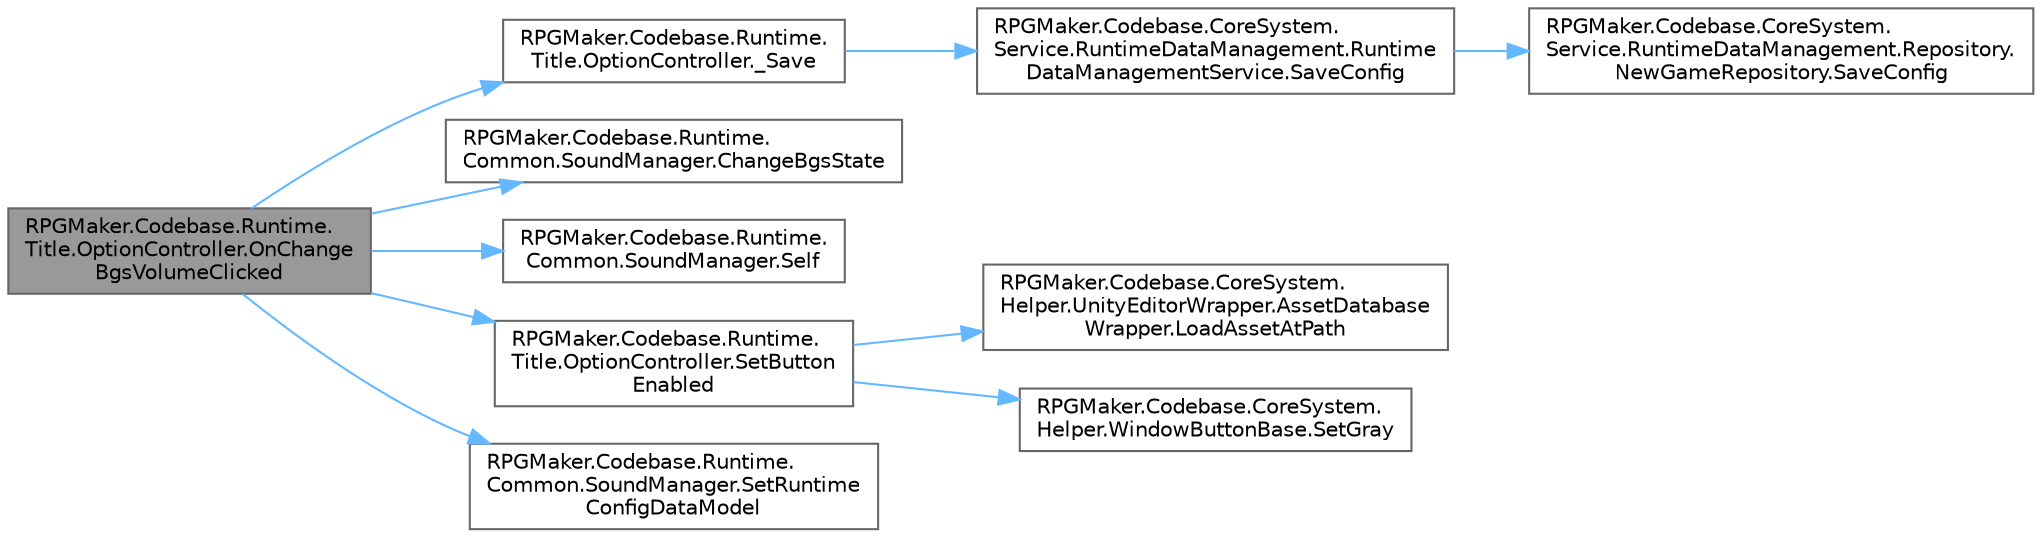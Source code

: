 digraph "RPGMaker.Codebase.Runtime.Title.OptionController.OnChangeBgsVolumeClicked"
{
 // LATEX_PDF_SIZE
  bgcolor="transparent";
  edge [fontname=Helvetica,fontsize=10,labelfontname=Helvetica,labelfontsize=10];
  node [fontname=Helvetica,fontsize=10,shape=box,height=0.2,width=0.4];
  rankdir="LR";
  Node1 [id="Node000001",label="RPGMaker.Codebase.Runtime.\lTitle.OptionController.OnChange\lBgsVolumeClicked",height=0.2,width=0.4,color="gray40", fillcolor="grey60", style="filled", fontcolor="black",tooltip="BGSの音量調整ボタン押下時のコールバック"];
  Node1 -> Node2 [id="edge1_Node000001_Node000002",color="steelblue1",style="solid",tooltip=" "];
  Node2 [id="Node000002",label="RPGMaker.Codebase.Runtime.\lTitle.OptionController._Save",height=0.2,width=0.4,color="grey40", fillcolor="white", style="filled",URL="$d4/d14/class_r_p_g_maker_1_1_codebase_1_1_runtime_1_1_title_1_1_option_controller.html#ac264dbd8e4033af3f58a98ada2f320df",tooltip="保存処理"];
  Node2 -> Node3 [id="edge2_Node000002_Node000003",color="steelblue1",style="solid",tooltip=" "];
  Node3 [id="Node000003",label="RPGMaker.Codebase.CoreSystem.\lService.RuntimeDataManagement.Runtime\lDataManagementService.SaveConfig",height=0.2,width=0.4,color="grey40", fillcolor="white", style="filled",URL="$db/d7b/class_r_p_g_maker_1_1_codebase_1_1_core_system_1_1_service_1_1_runtime_data_management_1_1_runtime_data_management_service.html#a5b1671ef9ed4ed26c9311ca40fab5fc1",tooltip="設定保存"];
  Node3 -> Node4 [id="edge3_Node000003_Node000004",color="steelblue1",style="solid",tooltip=" "];
  Node4 [id="Node000004",label="RPGMaker.Codebase.CoreSystem.\lService.RuntimeDataManagement.Repository.\lNewGameRepository.SaveConfig",height=0.2,width=0.4,color="grey40", fillcolor="white", style="filled",URL="$d5/d7b/class_r_p_g_maker_1_1_codebase_1_1_core_system_1_1_service_1_1_runtime_data_management_1_1_repository_1_1_new_game_repository.html#a1c88c699df1570107971f67ed898fa39",tooltip="configの保存"];
  Node1 -> Node5 [id="edge4_Node000001_Node000005",color="steelblue1",style="solid",tooltip=" "];
  Node5 [id="Node000005",label="RPGMaker.Codebase.Runtime.\lCommon.SoundManager.ChangeBgsState",height=0.2,width=0.4,color="grey40", fillcolor="white", style="filled",URL="$dc/d92/class_r_p_g_maker_1_1_codebase_1_1_runtime_1_1_common_1_1_sound_manager.html#a2363d8850dfe737bd94cd9a3627ee0f3",tooltip=" "];
  Node1 -> Node6 [id="edge5_Node000001_Node000006",color="steelblue1",style="solid",tooltip=" "];
  Node6 [id="Node000006",label="RPGMaker.Codebase.Runtime.\lCommon.SoundManager.Self",height=0.2,width=0.4,color="grey40", fillcolor="white", style="filled",URL="$dc/d92/class_r_p_g_maker_1_1_codebase_1_1_runtime_1_1_common_1_1_sound_manager.html#aca0898033e6c728c94d26ad955dc4968",tooltip=" "];
  Node1 -> Node7 [id="edge6_Node000001_Node000007",color="steelblue1",style="solid",tooltip=" "];
  Node7 [id="Node000007",label="RPGMaker.Codebase.Runtime.\lTitle.OptionController.SetButton\lEnabled",height=0.2,width=0.4,color="grey40", fillcolor="white", style="filled",URL="$d4/d14/class_r_p_g_maker_1_1_codebase_1_1_runtime_1_1_title_1_1_option_controller.html#ab0adb8fd258028254d8a937bd65c6c54",tooltip=" "];
  Node7 -> Node8 [id="edge7_Node000007_Node000008",color="steelblue1",style="solid",tooltip=" "];
  Node8 [id="Node000008",label="RPGMaker.Codebase.CoreSystem.\lHelper.UnityEditorWrapper.AssetDatabase\lWrapper.LoadAssetAtPath",height=0.2,width=0.4,color="grey40", fillcolor="white", style="filled",URL="$d9/d20/class_r_p_g_maker_1_1_codebase_1_1_core_system_1_1_helper_1_1_unity_editor_wrapper_1_1_asset_database_wrapper.html#a471f932b0479bad28c9fd1b02f1d5d7a",tooltip=" "];
  Node7 -> Node9 [id="edge8_Node000007_Node000009",color="steelblue1",style="solid",tooltip=" "];
  Node9 [id="Node000009",label="RPGMaker.Codebase.CoreSystem.\lHelper.WindowButtonBase.SetGray",height=0.2,width=0.4,color="grey40", fillcolor="white", style="filled",URL="$d1/d38/class_r_p_g_maker_1_1_codebase_1_1_core_system_1_1_helper_1_1_window_button_base.html#a1c055d3457d87fe598b6f4d5ee7d4f4a",tooltip="グレー設定を行う"];
  Node1 -> Node10 [id="edge9_Node000001_Node000010",color="steelblue1",style="solid",tooltip=" "];
  Node10 [id="Node000010",label="RPGMaker.Codebase.Runtime.\lCommon.SoundManager.SetRuntime\lConfigDataModel",height=0.2,width=0.4,color="grey40", fillcolor="white", style="filled",URL="$dc/d92/class_r_p_g_maker_1_1_codebase_1_1_runtime_1_1_common_1_1_sound_manager.html#a623590d795e235481d96dbed52e9d079",tooltip=" "];
}
